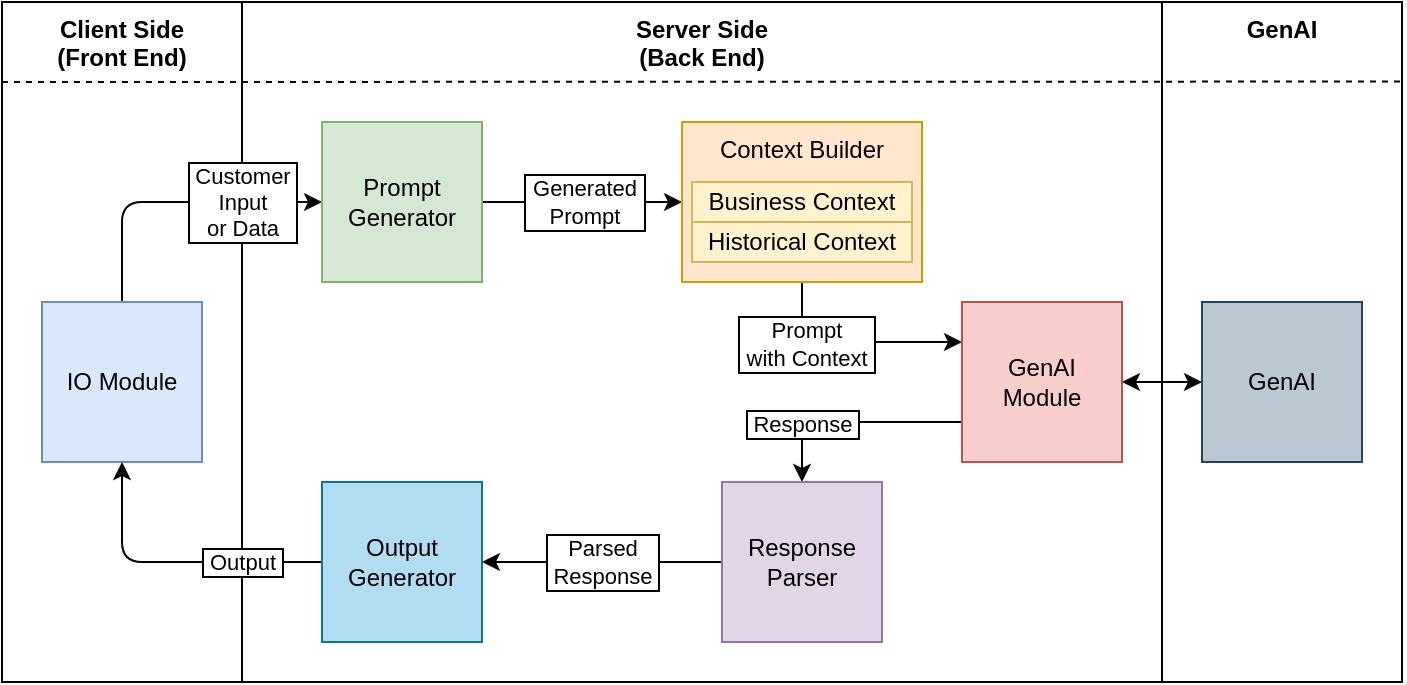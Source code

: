 <mxfile version="24.8.9" pages="2">
  <diagram name="Generic Architecture" id="oVn04cqjI4I9JJedJ097">
    <mxGraphModel dx="820" dy="520" grid="1" gridSize="10" guides="1" tooltips="1" connect="1" arrows="1" fold="1" page="1" pageScale="1" pageWidth="850" pageHeight="1100" math="0" shadow="0">
      <root>
        <mxCell id="0" />
        <mxCell id="1" parent="0" />
        <mxCell id="uJwLM321enoojBsdspnN-16" value="&lt;div&gt;&lt;b style=&quot;background-color: initial;&quot;&gt;GenAI&lt;/b&gt;&lt;/div&gt;" style="rounded=0;whiteSpace=wrap;html=1;verticalAlign=top;" vertex="1" parent="1">
          <mxGeometry x="660" y="140" width="120" height="340" as="geometry" />
        </mxCell>
        <mxCell id="uJwLM321enoojBsdspnN-15" value="&lt;b&gt;Server Side&lt;/b&gt;&lt;div&gt;&lt;b&gt;(Back End)&lt;/b&gt;&lt;/div&gt;" style="rounded=0;whiteSpace=wrap;html=1;verticalAlign=top;" vertex="1" parent="1">
          <mxGeometry x="200" y="140" width="460" height="340" as="geometry" />
        </mxCell>
        <mxCell id="uJwLM321enoojBsdspnN-14" value="&lt;b&gt;Client Side&lt;/b&gt;&lt;div&gt;&lt;b&gt;(Front End)&lt;/b&gt;&lt;/div&gt;" style="rounded=0;whiteSpace=wrap;html=1;verticalAlign=top;" vertex="1" parent="1">
          <mxGeometry x="80" y="140" width="120" height="340" as="geometry" />
        </mxCell>
        <mxCell id="-5lLzuhtgs18jf8ZroVW-4" style="edgeStyle=orthogonalEdgeStyle;rounded=1;orthogonalLoop=1;jettySize=auto;html=1;exitX=0.5;exitY=0;exitDx=0;exitDy=0;entryX=0;entryY=0.5;entryDx=0;entryDy=0;curved=0;" parent="1" source="-5lLzuhtgs18jf8ZroVW-1" target="-5lLzuhtgs18jf8ZroVW-2" edge="1">
          <mxGeometry relative="1" as="geometry" />
        </mxCell>
        <mxCell id="-5lLzuhtgs18jf8ZroVW-6" value="&amp;nbsp;Customer&amp;nbsp;&lt;div&gt;Input&lt;div&gt;or Data&lt;/div&gt;&lt;/div&gt;" style="edgeLabel;html=1;align=center;verticalAlign=middle;resizable=0;points=[];labelBorderColor=default;" parent="-5lLzuhtgs18jf8ZroVW-4" vertex="1" connectable="0">
          <mxGeometry x="-0.414" relative="1" as="geometry">
            <mxPoint x="60" y="-6" as="offset" />
          </mxGeometry>
        </mxCell>
        <mxCell id="-5lLzuhtgs18jf8ZroVW-1" value="IO Module" style="rounded=0;whiteSpace=wrap;html=1;fillColor=#dae8fc;strokeColor=#6c8ebf;" parent="1" vertex="1">
          <mxGeometry x="100" y="290" width="80" height="80" as="geometry" />
        </mxCell>
        <mxCell id="-5lLzuhtgs18jf8ZroVW-5" style="edgeStyle=orthogonalEdgeStyle;rounded=1;orthogonalLoop=1;jettySize=auto;html=1;exitX=1;exitY=0.5;exitDx=0;exitDy=0;entryX=0;entryY=0.5;entryDx=0;entryDy=0;curved=0;" parent="1" source="-5lLzuhtgs18jf8ZroVW-2" target="-5lLzuhtgs18jf8ZroVW-3" edge="1">
          <mxGeometry relative="1" as="geometry" />
        </mxCell>
        <mxCell id="-5lLzuhtgs18jf8ZroVW-7" value="&amp;nbsp;Generated&amp;nbsp;&lt;div&gt;Prompt&lt;/div&gt;" style="edgeLabel;html=1;align=center;verticalAlign=middle;resizable=0;points=[];labelBorderColor=default;" parent="-5lLzuhtgs18jf8ZroVW-5" vertex="1" connectable="0">
          <mxGeometry x="-0.385" y="-4" relative="1" as="geometry">
            <mxPoint x="20" y="-4" as="offset" />
          </mxGeometry>
        </mxCell>
        <mxCell id="-5lLzuhtgs18jf8ZroVW-2" value="Prompt Generator" style="rounded=0;whiteSpace=wrap;html=1;fillColor=#d5e8d4;strokeColor=#82b366;" parent="1" vertex="1">
          <mxGeometry x="240" y="200" width="80" height="80" as="geometry" />
        </mxCell>
        <mxCell id="uJwLM321enoojBsdspnN-2" style="edgeStyle=orthogonalEdgeStyle;rounded=1;orthogonalLoop=1;jettySize=auto;html=1;exitX=0.5;exitY=1;exitDx=0;exitDy=0;entryX=0;entryY=0.25;entryDx=0;entryDy=0;curved=0;" edge="1" parent="1" source="-5lLzuhtgs18jf8ZroVW-3" target="uJwLM321enoojBsdspnN-1">
          <mxGeometry relative="1" as="geometry" />
        </mxCell>
        <mxCell id="uJwLM321enoojBsdspnN-3" value="&amp;nbsp;Prompt&amp;nbsp;&lt;div&gt;&amp;nbsp;with Context&amp;nbsp;&lt;/div&gt;" style="edgeLabel;html=1;align=center;verticalAlign=middle;resizable=0;points=[];labelBorderColor=default;" vertex="1" connectable="0" parent="uJwLM321enoojBsdspnN-2">
          <mxGeometry x="-0.135" y="-1" relative="1" as="geometry">
            <mxPoint x="-16" as="offset" />
          </mxGeometry>
        </mxCell>
        <mxCell id="-5lLzuhtgs18jf8ZroVW-3" value="Context Builder" style="rounded=0;whiteSpace=wrap;html=1;labelPosition=center;verticalLabelPosition=middle;align=center;verticalAlign=top;fillColor=#ffe6cc;strokeColor=#d79b00;" parent="1" vertex="1">
          <mxGeometry x="420" y="200" width="120" height="80" as="geometry" />
        </mxCell>
        <mxCell id="-5lLzuhtgs18jf8ZroVW-9" value="Business Context" style="rounded=0;whiteSpace=wrap;html=1;fillColor=#fff2cc;strokeColor=#d6b656;" parent="1" vertex="1">
          <mxGeometry x="425" y="230" width="110" height="20" as="geometry" />
        </mxCell>
        <mxCell id="-5lLzuhtgs18jf8ZroVW-10" value="Historical Context" style="rounded=0;whiteSpace=wrap;html=1;fillColor=#fff2cc;strokeColor=#d6b656;" parent="1" vertex="1">
          <mxGeometry x="425" y="250" width="110" height="20" as="geometry" />
        </mxCell>
        <mxCell id="uJwLM321enoojBsdspnN-5" style="edgeStyle=orthogonalEdgeStyle;rounded=1;orthogonalLoop=1;jettySize=auto;html=1;exitX=0;exitY=0.75;exitDx=0;exitDy=0;entryX=0.5;entryY=0;entryDx=0;entryDy=0;curved=0;" edge="1" parent="1" source="uJwLM321enoojBsdspnN-1" target="uJwLM321enoojBsdspnN-4">
          <mxGeometry relative="1" as="geometry" />
        </mxCell>
        <mxCell id="uJwLM321enoojBsdspnN-6" value="&amp;nbsp;Response&amp;nbsp;" style="edgeLabel;html=1;align=center;verticalAlign=middle;resizable=0;points=[];labelBorderColor=default;" vertex="1" connectable="0" parent="uJwLM321enoojBsdspnN-5">
          <mxGeometry x="0.132" y="1" relative="1" as="geometry">
            <mxPoint x="-18" as="offset" />
          </mxGeometry>
        </mxCell>
        <mxCell id="uJwLM321enoojBsdspnN-13" style="edgeStyle=orthogonalEdgeStyle;rounded=0;orthogonalLoop=1;jettySize=auto;html=1;exitX=1;exitY=0.5;exitDx=0;exitDy=0;entryX=0;entryY=0.5;entryDx=0;entryDy=0;startArrow=classic;startFill=1;" edge="1" parent="1" source="uJwLM321enoojBsdspnN-1" target="uJwLM321enoojBsdspnN-12">
          <mxGeometry relative="1" as="geometry" />
        </mxCell>
        <mxCell id="uJwLM321enoojBsdspnN-1" value="GenAI&lt;div&gt;Module&lt;/div&gt;" style="rounded=0;whiteSpace=wrap;html=1;fillColor=#f8cecc;strokeColor=#b85450;" vertex="1" parent="1">
          <mxGeometry x="560" y="290" width="80" height="80" as="geometry" />
        </mxCell>
        <mxCell id="uJwLM321enoojBsdspnN-8" style="edgeStyle=orthogonalEdgeStyle;rounded=0;orthogonalLoop=1;jettySize=auto;html=1;exitX=0;exitY=0.5;exitDx=0;exitDy=0;entryX=1;entryY=0.5;entryDx=0;entryDy=0;" edge="1" parent="1" source="uJwLM321enoojBsdspnN-4" target="uJwLM321enoojBsdspnN-7">
          <mxGeometry relative="1" as="geometry" />
        </mxCell>
        <mxCell id="uJwLM321enoojBsdspnN-9" value="&amp;nbsp;Parsed&amp;nbsp;&lt;div&gt;&amp;nbsp;Response&amp;nbsp;&lt;/div&gt;" style="edgeLabel;html=1;align=center;verticalAlign=middle;resizable=0;points=[];labelBorderColor=default;" vertex="1" connectable="0" parent="uJwLM321enoojBsdspnN-8">
          <mxGeometry x="0.197" y="-2" relative="1" as="geometry">
            <mxPoint x="12" y="2" as="offset" />
          </mxGeometry>
        </mxCell>
        <mxCell id="uJwLM321enoojBsdspnN-4" value="Response&lt;div&gt;&lt;span style=&quot;background-color: initial;&quot;&gt;Parser&lt;/span&gt;&lt;/div&gt;" style="rounded=0;whiteSpace=wrap;html=1;fillColor=#e1d5e7;strokeColor=#9673a6;" vertex="1" parent="1">
          <mxGeometry x="440" y="380" width="80" height="80" as="geometry" />
        </mxCell>
        <mxCell id="uJwLM321enoojBsdspnN-10" style="edgeStyle=orthogonalEdgeStyle;rounded=1;orthogonalLoop=1;jettySize=auto;html=1;exitX=0;exitY=0.5;exitDx=0;exitDy=0;entryX=0.5;entryY=1;entryDx=0;entryDy=0;curved=0;" edge="1" parent="1" source="uJwLM321enoojBsdspnN-7" target="-5lLzuhtgs18jf8ZroVW-1">
          <mxGeometry relative="1" as="geometry" />
        </mxCell>
        <mxCell id="uJwLM321enoojBsdspnN-11" value="&amp;nbsp;Output&amp;nbsp;" style="edgeLabel;html=1;align=center;verticalAlign=middle;resizable=0;points=[];labelBorderColor=default;" vertex="1" connectable="0" parent="uJwLM321enoojBsdspnN-10">
          <mxGeometry x="-0.203" y="-1" relative="1" as="geometry">
            <mxPoint x="20" y="1" as="offset" />
          </mxGeometry>
        </mxCell>
        <mxCell id="uJwLM321enoojBsdspnN-7" value="Output Generator" style="rounded=0;whiteSpace=wrap;html=1;fillColor=#b1ddf0;strokeColor=#10739e;" vertex="1" parent="1">
          <mxGeometry x="240" y="380" width="80" height="80" as="geometry" />
        </mxCell>
        <mxCell id="uJwLM321enoojBsdspnN-12" value="GenAI" style="rounded=0;whiteSpace=wrap;html=1;fillColor=#bac8d3;strokeColor=#23445d;" vertex="1" parent="1">
          <mxGeometry x="680" y="290" width="80" height="80" as="geometry" />
        </mxCell>
        <mxCell id="uJwLM321enoojBsdspnN-18" value="" style="endArrow=none;dashed=1;html=1;rounded=0;entryX=0.998;entryY=0.117;entryDx=0;entryDy=0;entryPerimeter=0;" edge="1" parent="1" target="uJwLM321enoojBsdspnN-16">
          <mxGeometry width="50" height="50" relative="1" as="geometry">
            <mxPoint x="80" y="180" as="sourcePoint" />
            <mxPoint x="780" y="175" as="targetPoint" />
          </mxGeometry>
        </mxCell>
      </root>
    </mxGraphModel>
  </diagram>
  <diagram id="SCJYKvDL74KUxTyZnXBH" name="Simple Chatbot">
    <mxGraphModel dx="757" dy="480" grid="1" gridSize="10" guides="1" tooltips="1" connect="1" arrows="1" fold="1" page="1" pageScale="1" pageWidth="850" pageHeight="1100" math="0" shadow="0">
      <root>
        <mxCell id="0" />
        <mxCell id="1" parent="0" />
        <mxCell id="xkvrShkvqqjQqG9QrzM1-1" value="&lt;div&gt;&lt;b style=&quot;background-color: initial;&quot;&gt;GenAI&lt;/b&gt;&lt;/div&gt;" style="rounded=0;whiteSpace=wrap;html=1;verticalAlign=top;" vertex="1" parent="1">
          <mxGeometry x="660" y="140" width="120" height="340" as="geometry" />
        </mxCell>
        <mxCell id="xkvrShkvqqjQqG9QrzM1-2" value="&lt;b&gt;Server Side&lt;/b&gt;&lt;div&gt;&lt;b&gt;(Back End)&lt;/b&gt;&lt;/div&gt;" style="rounded=0;whiteSpace=wrap;html=1;verticalAlign=top;" vertex="1" parent="1">
          <mxGeometry x="200" y="140" width="460" height="340" as="geometry" />
        </mxCell>
        <mxCell id="xkvrShkvqqjQqG9QrzM1-3" value="&lt;b&gt;Client Side&lt;/b&gt;&lt;div&gt;&lt;b&gt;(Front End)&lt;/b&gt;&lt;/div&gt;" style="rounded=0;whiteSpace=wrap;html=1;verticalAlign=top;" vertex="1" parent="1">
          <mxGeometry x="80" y="140" width="120" height="340" as="geometry" />
        </mxCell>
        <mxCell id="xkvrShkvqqjQqG9QrzM1-4" style="edgeStyle=orthogonalEdgeStyle;rounded=1;orthogonalLoop=1;jettySize=auto;html=1;exitX=0.5;exitY=0;exitDx=0;exitDy=0;entryX=0;entryY=0.5;entryDx=0;entryDy=0;curved=0;" edge="1" parent="1" source="xkvrShkvqqjQqG9QrzM1-6" target="xkvrShkvqqjQqG9QrzM1-9">
          <mxGeometry relative="1" as="geometry" />
        </mxCell>
        <mxCell id="xkvrShkvqqjQqG9QrzM1-5" value="&amp;nbsp;Customer&amp;nbsp;&lt;div&gt;Input&lt;div&gt;or Data&lt;/div&gt;&lt;/div&gt;" style="edgeLabel;html=1;align=center;verticalAlign=middle;resizable=0;points=[];labelBorderColor=default;" vertex="1" connectable="0" parent="xkvrShkvqqjQqG9QrzM1-4">
          <mxGeometry x="-0.414" relative="1" as="geometry">
            <mxPoint x="60" y="-6" as="offset" />
          </mxGeometry>
        </mxCell>
        <mxCell id="xkvrShkvqqjQqG9QrzM1-6" value="IO Module" style="rounded=0;whiteSpace=wrap;html=1;fillColor=#dae8fc;strokeColor=#6c8ebf;" vertex="1" parent="1">
          <mxGeometry x="100" y="290" width="80" height="80" as="geometry" />
        </mxCell>
        <mxCell id="xkvrShkvqqjQqG9QrzM1-7" style="edgeStyle=orthogonalEdgeStyle;rounded=1;orthogonalLoop=1;jettySize=auto;html=1;exitX=1;exitY=0.5;exitDx=0;exitDy=0;entryX=0;entryY=0.5;entryDx=0;entryDy=0;curved=0;" edge="1" parent="1" source="xkvrShkvqqjQqG9QrzM1-9" target="xkvrShkvqqjQqG9QrzM1-12">
          <mxGeometry relative="1" as="geometry" />
        </mxCell>
        <mxCell id="xkvrShkvqqjQqG9QrzM1-8" value="&amp;nbsp;Generated&amp;nbsp;&lt;div&gt;Prompt&lt;/div&gt;" style="edgeLabel;html=1;align=center;verticalAlign=middle;resizable=0;points=[];labelBorderColor=default;" vertex="1" connectable="0" parent="xkvrShkvqqjQqG9QrzM1-7">
          <mxGeometry x="-0.385" y="-4" relative="1" as="geometry">
            <mxPoint x="20" y="-4" as="offset" />
          </mxGeometry>
        </mxCell>
        <mxCell id="xkvrShkvqqjQqG9QrzM1-9" value="Prompt Generator" style="rounded=0;whiteSpace=wrap;html=1;fillColor=#d5e8d4;strokeColor=#82b366;" vertex="1" parent="1">
          <mxGeometry x="240" y="200" width="80" height="80" as="geometry" />
        </mxCell>
        <mxCell id="xkvrShkvqqjQqG9QrzM1-10" style="edgeStyle=orthogonalEdgeStyle;rounded=1;orthogonalLoop=1;jettySize=auto;html=1;exitX=0.5;exitY=1;exitDx=0;exitDy=0;entryX=0;entryY=0.25;entryDx=0;entryDy=0;curved=0;" edge="1" parent="1" source="xkvrShkvqqjQqG9QrzM1-12" target="xkvrShkvqqjQqG9QrzM1-18">
          <mxGeometry relative="1" as="geometry" />
        </mxCell>
        <mxCell id="xkvrShkvqqjQqG9QrzM1-11" value="&amp;nbsp;Prompt&amp;nbsp;&lt;div&gt;&amp;nbsp;with Context&amp;nbsp;&lt;/div&gt;" style="edgeLabel;html=1;align=center;verticalAlign=middle;resizable=0;points=[];labelBorderColor=default;" vertex="1" connectable="0" parent="xkvrShkvqqjQqG9QrzM1-10">
          <mxGeometry x="-0.135" y="-1" relative="1" as="geometry">
            <mxPoint x="-16" as="offset" />
          </mxGeometry>
        </mxCell>
        <mxCell id="xkvrShkvqqjQqG9QrzM1-12" value="Context Builder" style="rounded=0;whiteSpace=wrap;html=1;labelPosition=center;verticalLabelPosition=middle;align=center;verticalAlign=top;fillColor=#ffe6cc;strokeColor=#d79b00;" vertex="1" parent="1">
          <mxGeometry x="420" y="200" width="120" height="80" as="geometry" />
        </mxCell>
        <mxCell id="xkvrShkvqqjQqG9QrzM1-13" value="Business Context" style="rounded=0;whiteSpace=wrap;html=1;fillColor=#fff2cc;strokeColor=#d6b656;" vertex="1" parent="1">
          <mxGeometry x="425" y="230" width="110" height="20" as="geometry" />
        </mxCell>
        <mxCell id="xkvrShkvqqjQqG9QrzM1-14" value="Historical Context" style="rounded=0;whiteSpace=wrap;html=1;fillColor=#fff2cc;strokeColor=#d6b656;" vertex="1" parent="1">
          <mxGeometry x="425" y="250" width="110" height="20" as="geometry" />
        </mxCell>
        <mxCell id="xkvrShkvqqjQqG9QrzM1-15" style="edgeStyle=orthogonalEdgeStyle;rounded=1;orthogonalLoop=1;jettySize=auto;html=1;exitX=0;exitY=0.75;exitDx=0;exitDy=0;entryX=0.5;entryY=0;entryDx=0;entryDy=0;curved=0;" edge="1" parent="1" source="xkvrShkvqqjQqG9QrzM1-18" target="xkvrShkvqqjQqG9QrzM1-21">
          <mxGeometry relative="1" as="geometry" />
        </mxCell>
        <mxCell id="xkvrShkvqqjQqG9QrzM1-16" value="&amp;nbsp;Response&amp;nbsp;" style="edgeLabel;html=1;align=center;verticalAlign=middle;resizable=0;points=[];labelBorderColor=default;" vertex="1" connectable="0" parent="xkvrShkvqqjQqG9QrzM1-15">
          <mxGeometry x="0.132" y="1" relative="1" as="geometry">
            <mxPoint x="-18" as="offset" />
          </mxGeometry>
        </mxCell>
        <mxCell id="xkvrShkvqqjQqG9QrzM1-17" style="edgeStyle=orthogonalEdgeStyle;rounded=0;orthogonalLoop=1;jettySize=auto;html=1;exitX=1;exitY=0.5;exitDx=0;exitDy=0;entryX=0;entryY=0.5;entryDx=0;entryDy=0;startArrow=classic;startFill=1;" edge="1" parent="1" source="xkvrShkvqqjQqG9QrzM1-18" target="xkvrShkvqqjQqG9QrzM1-25">
          <mxGeometry relative="1" as="geometry" />
        </mxCell>
        <mxCell id="xkvrShkvqqjQqG9QrzM1-18" value="GenAI&lt;div&gt;Module&lt;/div&gt;" style="rounded=0;whiteSpace=wrap;html=1;fillColor=#f8cecc;strokeColor=#b85450;" vertex="1" parent="1">
          <mxGeometry x="560" y="290" width="80" height="80" as="geometry" />
        </mxCell>
        <mxCell id="xkvrShkvqqjQqG9QrzM1-19" style="edgeStyle=orthogonalEdgeStyle;rounded=0;orthogonalLoop=1;jettySize=auto;html=1;exitX=0;exitY=0.5;exitDx=0;exitDy=0;entryX=1;entryY=0.5;entryDx=0;entryDy=0;" edge="1" parent="1" source="xkvrShkvqqjQqG9QrzM1-21" target="xkvrShkvqqjQqG9QrzM1-24">
          <mxGeometry relative="1" as="geometry" />
        </mxCell>
        <mxCell id="xkvrShkvqqjQqG9QrzM1-20" value="&amp;nbsp;Parsed&amp;nbsp;&lt;div&gt;&amp;nbsp;Response&amp;nbsp;&lt;/div&gt;" style="edgeLabel;html=1;align=center;verticalAlign=middle;resizable=0;points=[];labelBorderColor=default;" vertex="1" connectable="0" parent="xkvrShkvqqjQqG9QrzM1-19">
          <mxGeometry x="0.197" y="-2" relative="1" as="geometry">
            <mxPoint x="12" y="2" as="offset" />
          </mxGeometry>
        </mxCell>
        <mxCell id="xkvrShkvqqjQqG9QrzM1-21" value="Response&lt;div&gt;&lt;span style=&quot;background-color: initial;&quot;&gt;Parser&lt;/span&gt;&lt;/div&gt;" style="rounded=0;whiteSpace=wrap;html=1;fillColor=#e1d5e7;strokeColor=#9673a6;" vertex="1" parent="1">
          <mxGeometry x="440" y="380" width="80" height="80" as="geometry" />
        </mxCell>
        <mxCell id="xkvrShkvqqjQqG9QrzM1-22" style="edgeStyle=orthogonalEdgeStyle;rounded=1;orthogonalLoop=1;jettySize=auto;html=1;exitX=0;exitY=0.5;exitDx=0;exitDy=0;entryX=0.5;entryY=1;entryDx=0;entryDy=0;curved=0;" edge="1" parent="1" source="xkvrShkvqqjQqG9QrzM1-24" target="xkvrShkvqqjQqG9QrzM1-6">
          <mxGeometry relative="1" as="geometry" />
        </mxCell>
        <mxCell id="xkvrShkvqqjQqG9QrzM1-23" value="&amp;nbsp;Output&amp;nbsp;" style="edgeLabel;html=1;align=center;verticalAlign=middle;resizable=0;points=[];labelBorderColor=default;" vertex="1" connectable="0" parent="xkvrShkvqqjQqG9QrzM1-22">
          <mxGeometry x="-0.203" y="-1" relative="1" as="geometry">
            <mxPoint x="20" y="1" as="offset" />
          </mxGeometry>
        </mxCell>
        <mxCell id="xkvrShkvqqjQqG9QrzM1-24" value="Output Generator" style="rounded=0;whiteSpace=wrap;html=1;fillColor=#b1ddf0;strokeColor=#10739e;" vertex="1" parent="1">
          <mxGeometry x="240" y="380" width="80" height="80" as="geometry" />
        </mxCell>
        <mxCell id="xkvrShkvqqjQqG9QrzM1-25" value="GenAI" style="rounded=0;whiteSpace=wrap;html=1;fillColor=#bac8d3;strokeColor=#23445d;" vertex="1" parent="1">
          <mxGeometry x="680" y="290" width="80" height="80" as="geometry" />
        </mxCell>
        <mxCell id="xkvrShkvqqjQqG9QrzM1-26" value="" style="endArrow=none;dashed=1;html=1;rounded=0;entryX=0.998;entryY=0.117;entryDx=0;entryDy=0;entryPerimeter=0;" edge="1" parent="1" target="xkvrShkvqqjQqG9QrzM1-1">
          <mxGeometry width="50" height="50" relative="1" as="geometry">
            <mxPoint x="80" y="180" as="sourcePoint" />
            <mxPoint x="780" y="175" as="targetPoint" />
          </mxGeometry>
        </mxCell>
      </root>
    </mxGraphModel>
  </diagram>
</mxfile>

